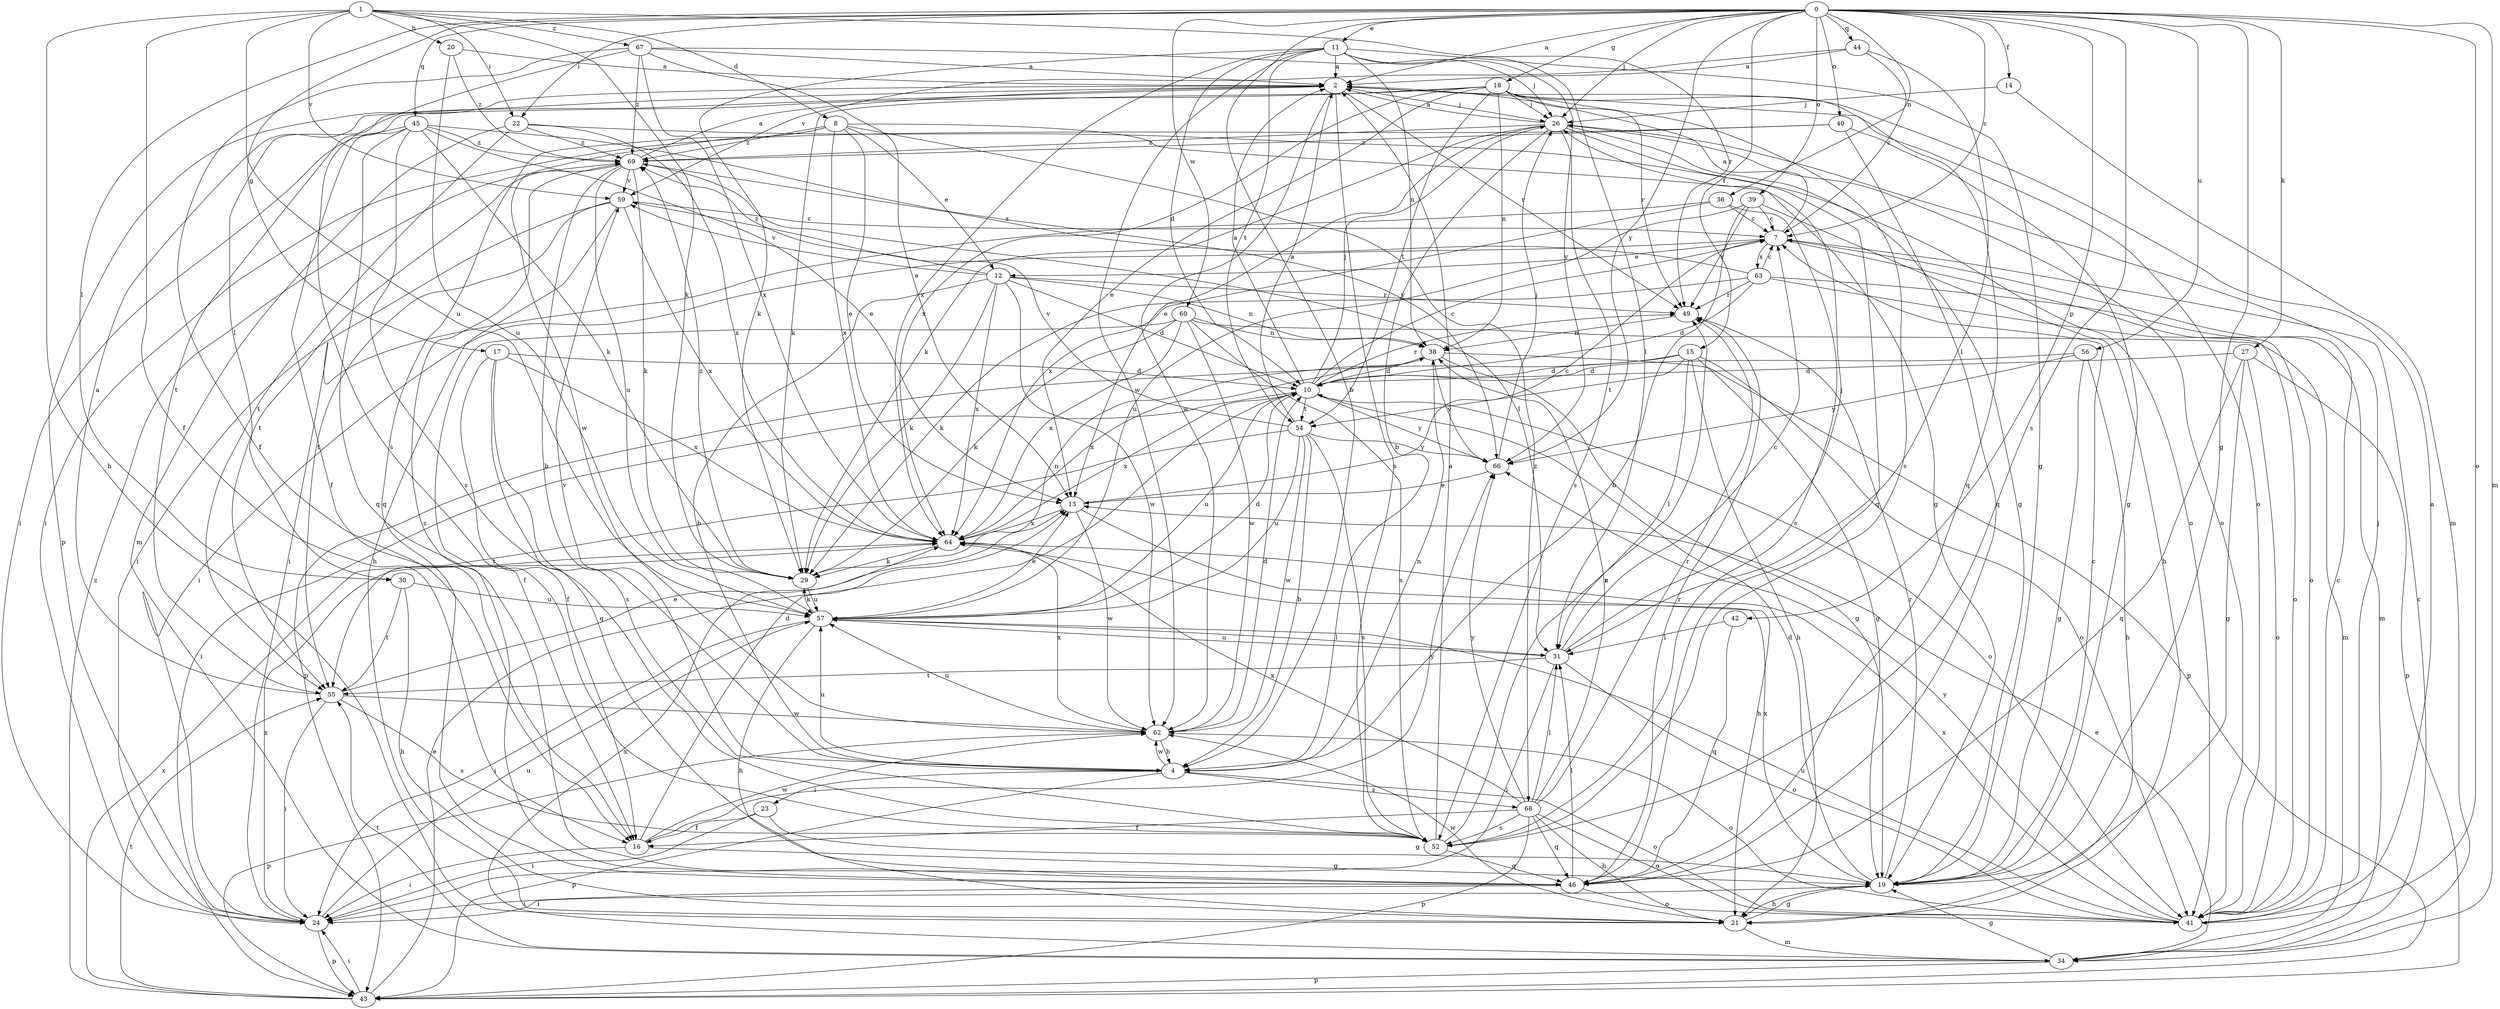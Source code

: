 strict digraph  {
0;
1;
2;
4;
7;
8;
10;
11;
12;
13;
14;
15;
16;
17;
18;
19;
20;
21;
22;
23;
24;
26;
27;
29;
30;
31;
34;
36;
38;
39;
40;
41;
42;
43;
44;
45;
46;
49;
52;
54;
55;
56;
57;
59;
60;
62;
63;
64;
66;
67;
68;
69;
0 -> 2  [label=a];
0 -> 4  [label=b];
0 -> 7  [label=c];
0 -> 11  [label=e];
0 -> 14  [label=f];
0 -> 15  [label=f];
0 -> 17  [label=g];
0 -> 18  [label=g];
0 -> 19  [label=g];
0 -> 22  [label=i];
0 -> 26  [label=j];
0 -> 27  [label=k];
0 -> 30  [label=l];
0 -> 34  [label=m];
0 -> 36  [label=n];
0 -> 39  [label=o];
0 -> 40  [label=o];
0 -> 41  [label=o];
0 -> 42  [label=p];
0 -> 44  [label=q];
0 -> 45  [label=q];
0 -> 52  [label=s];
0 -> 56  [label=u];
0 -> 60  [label=w];
0 -> 66  [label=y];
1 -> 8  [label=d];
1 -> 16  [label=f];
1 -> 20  [label=h];
1 -> 21  [label=h];
1 -> 22  [label=i];
1 -> 29  [label=k];
1 -> 49  [label=r];
1 -> 57  [label=u];
1 -> 59  [label=v];
1 -> 67  [label=z];
2 -> 26  [label=j];
2 -> 30  [label=l];
2 -> 41  [label=o];
2 -> 43  [label=p];
2 -> 49  [label=r];
2 -> 52  [label=s];
2 -> 62  [label=w];
4 -> 23  [label=i];
4 -> 38  [label=n];
4 -> 41  [label=o];
4 -> 43  [label=p];
4 -> 57  [label=u];
4 -> 59  [label=v];
4 -> 62  [label=w];
4 -> 68  [label=z];
7 -> 2  [label=a];
7 -> 12  [label=e];
7 -> 24  [label=i];
7 -> 41  [label=o];
7 -> 63  [label=x];
8 -> 12  [label=e];
8 -> 13  [label=e];
8 -> 19  [label=g];
8 -> 46  [label=q];
8 -> 62  [label=w];
8 -> 64  [label=x];
8 -> 68  [label=z];
8 -> 69  [label=z];
10 -> 2  [label=a];
10 -> 7  [label=c];
10 -> 24  [label=i];
10 -> 26  [label=j];
10 -> 41  [label=o];
10 -> 49  [label=r];
10 -> 54  [label=t];
10 -> 57  [label=u];
10 -> 64  [label=x];
10 -> 66  [label=y];
11 -> 2  [label=a];
11 -> 10  [label=d];
11 -> 19  [label=g];
11 -> 29  [label=k];
11 -> 31  [label=l];
11 -> 38  [label=n];
11 -> 54  [label=t];
11 -> 62  [label=w];
11 -> 64  [label=x];
11 -> 66  [label=y];
12 -> 4  [label=b];
12 -> 10  [label=d];
12 -> 29  [label=k];
12 -> 38  [label=n];
12 -> 49  [label=r];
12 -> 59  [label=v];
12 -> 62  [label=w];
12 -> 64  [label=x];
12 -> 69  [label=z];
13 -> 7  [label=c];
13 -> 21  [label=h];
13 -> 62  [label=w];
13 -> 64  [label=x];
14 -> 26  [label=j];
14 -> 34  [label=m];
15 -> 10  [label=d];
15 -> 19  [label=g];
15 -> 21  [label=h];
15 -> 31  [label=l];
15 -> 41  [label=o];
15 -> 43  [label=p];
15 -> 54  [label=t];
16 -> 10  [label=d];
16 -> 19  [label=g];
16 -> 24  [label=i];
16 -> 62  [label=w];
16 -> 66  [label=y];
17 -> 10  [label=d];
17 -> 16  [label=f];
17 -> 46  [label=q];
17 -> 52  [label=s];
17 -> 64  [label=x];
18 -> 13  [label=e];
18 -> 26  [label=j];
18 -> 29  [label=k];
18 -> 38  [label=n];
18 -> 46  [label=q];
18 -> 49  [label=r];
18 -> 52  [label=s];
18 -> 54  [label=t];
18 -> 55  [label=t];
18 -> 64  [label=x];
19 -> 7  [label=c];
19 -> 10  [label=d];
19 -> 21  [label=h];
19 -> 24  [label=i];
19 -> 49  [label=r];
19 -> 64  [label=x];
20 -> 2  [label=a];
20 -> 57  [label=u];
20 -> 69  [label=z];
21 -> 19  [label=g];
21 -> 34  [label=m];
21 -> 62  [label=w];
22 -> 34  [label=m];
22 -> 41  [label=o];
22 -> 55  [label=t];
22 -> 64  [label=x];
22 -> 69  [label=z];
23 -> 16  [label=f];
23 -> 19  [label=g];
23 -> 24  [label=i];
24 -> 43  [label=p];
24 -> 57  [label=u];
24 -> 64  [label=x];
26 -> 2  [label=a];
26 -> 4  [label=b];
26 -> 13  [label=e];
26 -> 19  [label=g];
26 -> 29  [label=k];
26 -> 41  [label=o];
26 -> 46  [label=q];
26 -> 52  [label=s];
26 -> 69  [label=z];
27 -> 10  [label=d];
27 -> 19  [label=g];
27 -> 41  [label=o];
27 -> 43  [label=p];
27 -> 46  [label=q];
29 -> 38  [label=n];
29 -> 57  [label=u];
29 -> 69  [label=z];
30 -> 21  [label=h];
30 -> 55  [label=t];
30 -> 57  [label=u];
31 -> 7  [label=c];
31 -> 24  [label=i];
31 -> 26  [label=j];
31 -> 41  [label=o];
31 -> 55  [label=t];
31 -> 57  [label=u];
34 -> 7  [label=c];
34 -> 13  [label=e];
34 -> 19  [label=g];
34 -> 43  [label=p];
34 -> 55  [label=t];
34 -> 64  [label=x];
36 -> 7  [label=c];
36 -> 24  [label=i];
36 -> 52  [label=s];
36 -> 64  [label=x];
38 -> 10  [label=d];
38 -> 19  [label=g];
38 -> 43  [label=p];
38 -> 64  [label=x];
38 -> 66  [label=y];
39 -> 4  [label=b];
39 -> 7  [label=c];
39 -> 21  [label=h];
39 -> 49  [label=r];
39 -> 57  [label=u];
40 -> 19  [label=g];
40 -> 24  [label=i];
40 -> 46  [label=q];
40 -> 69  [label=z];
41 -> 2  [label=a];
41 -> 7  [label=c];
41 -> 26  [label=j];
41 -> 57  [label=u];
41 -> 64  [label=x];
41 -> 66  [label=y];
42 -> 31  [label=l];
42 -> 46  [label=q];
43 -> 13  [label=e];
43 -> 24  [label=i];
43 -> 55  [label=t];
43 -> 64  [label=x];
43 -> 69  [label=z];
44 -> 2  [label=a];
44 -> 7  [label=c];
44 -> 31  [label=l];
44 -> 59  [label=v];
45 -> 13  [label=e];
45 -> 16  [label=f];
45 -> 24  [label=i];
45 -> 29  [label=k];
45 -> 46  [label=q];
45 -> 52  [label=s];
45 -> 66  [label=y];
45 -> 69  [label=z];
46 -> 24  [label=i];
46 -> 31  [label=l];
46 -> 41  [label=o];
46 -> 49  [label=r];
46 -> 69  [label=z];
49 -> 38  [label=n];
52 -> 2  [label=a];
52 -> 46  [label=q];
52 -> 49  [label=r];
54 -> 2  [label=a];
54 -> 4  [label=b];
54 -> 52  [label=s];
54 -> 55  [label=t];
54 -> 57  [label=u];
54 -> 59  [label=v];
54 -> 62  [label=w];
54 -> 66  [label=y];
55 -> 2  [label=a];
55 -> 13  [label=e];
55 -> 24  [label=i];
55 -> 52  [label=s];
55 -> 62  [label=w];
56 -> 10  [label=d];
56 -> 19  [label=g];
56 -> 21  [label=h];
56 -> 66  [label=y];
57 -> 10  [label=d];
57 -> 13  [label=e];
57 -> 21  [label=h];
57 -> 24  [label=i];
57 -> 29  [label=k];
57 -> 31  [label=l];
59 -> 7  [label=c];
59 -> 21  [label=h];
59 -> 24  [label=i];
59 -> 55  [label=t];
59 -> 64  [label=x];
60 -> 16  [label=f];
60 -> 29  [label=k];
60 -> 34  [label=m];
60 -> 38  [label=n];
60 -> 52  [label=s];
60 -> 62  [label=w];
60 -> 64  [label=x];
62 -> 4  [label=b];
62 -> 10  [label=d];
62 -> 41  [label=o];
62 -> 43  [label=p];
62 -> 57  [label=u];
62 -> 64  [label=x];
63 -> 7  [label=c];
63 -> 10  [label=d];
63 -> 29  [label=k];
63 -> 34  [label=m];
63 -> 41  [label=o];
63 -> 49  [label=r];
63 -> 69  [label=z];
64 -> 29  [label=k];
66 -> 13  [label=e];
66 -> 26  [label=j];
67 -> 2  [label=a];
67 -> 13  [label=e];
67 -> 16  [label=f];
67 -> 26  [label=j];
67 -> 52  [label=s];
67 -> 64  [label=x];
67 -> 69  [label=z];
68 -> 16  [label=f];
68 -> 21  [label=h];
68 -> 31  [label=l];
68 -> 38  [label=n];
68 -> 41  [label=o];
68 -> 43  [label=p];
68 -> 46  [label=q];
68 -> 49  [label=r];
68 -> 52  [label=s];
68 -> 64  [label=x];
68 -> 66  [label=y];
69 -> 2  [label=a];
69 -> 4  [label=b];
69 -> 29  [label=k];
69 -> 31  [label=l];
69 -> 55  [label=t];
69 -> 57  [label=u];
69 -> 59  [label=v];
}
